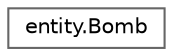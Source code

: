 digraph "Graphical Class Hierarchy"
{
 // LATEX_PDF_SIZE
  bgcolor="transparent";
  edge [fontname=Helvetica,fontsize=10,labelfontname=Helvetica,labelfontsize=10];
  node [fontname=Helvetica,fontsize=10,shape=box,height=0.2,width=0.4];
  rankdir="LR";
  Node0 [id="Node000000",label="entity.Bomb",height=0.2,width=0.4,color="grey40", fillcolor="white", style="filled",URL="$classentity_1_1_bomb.html",tooltip=" "];
}
